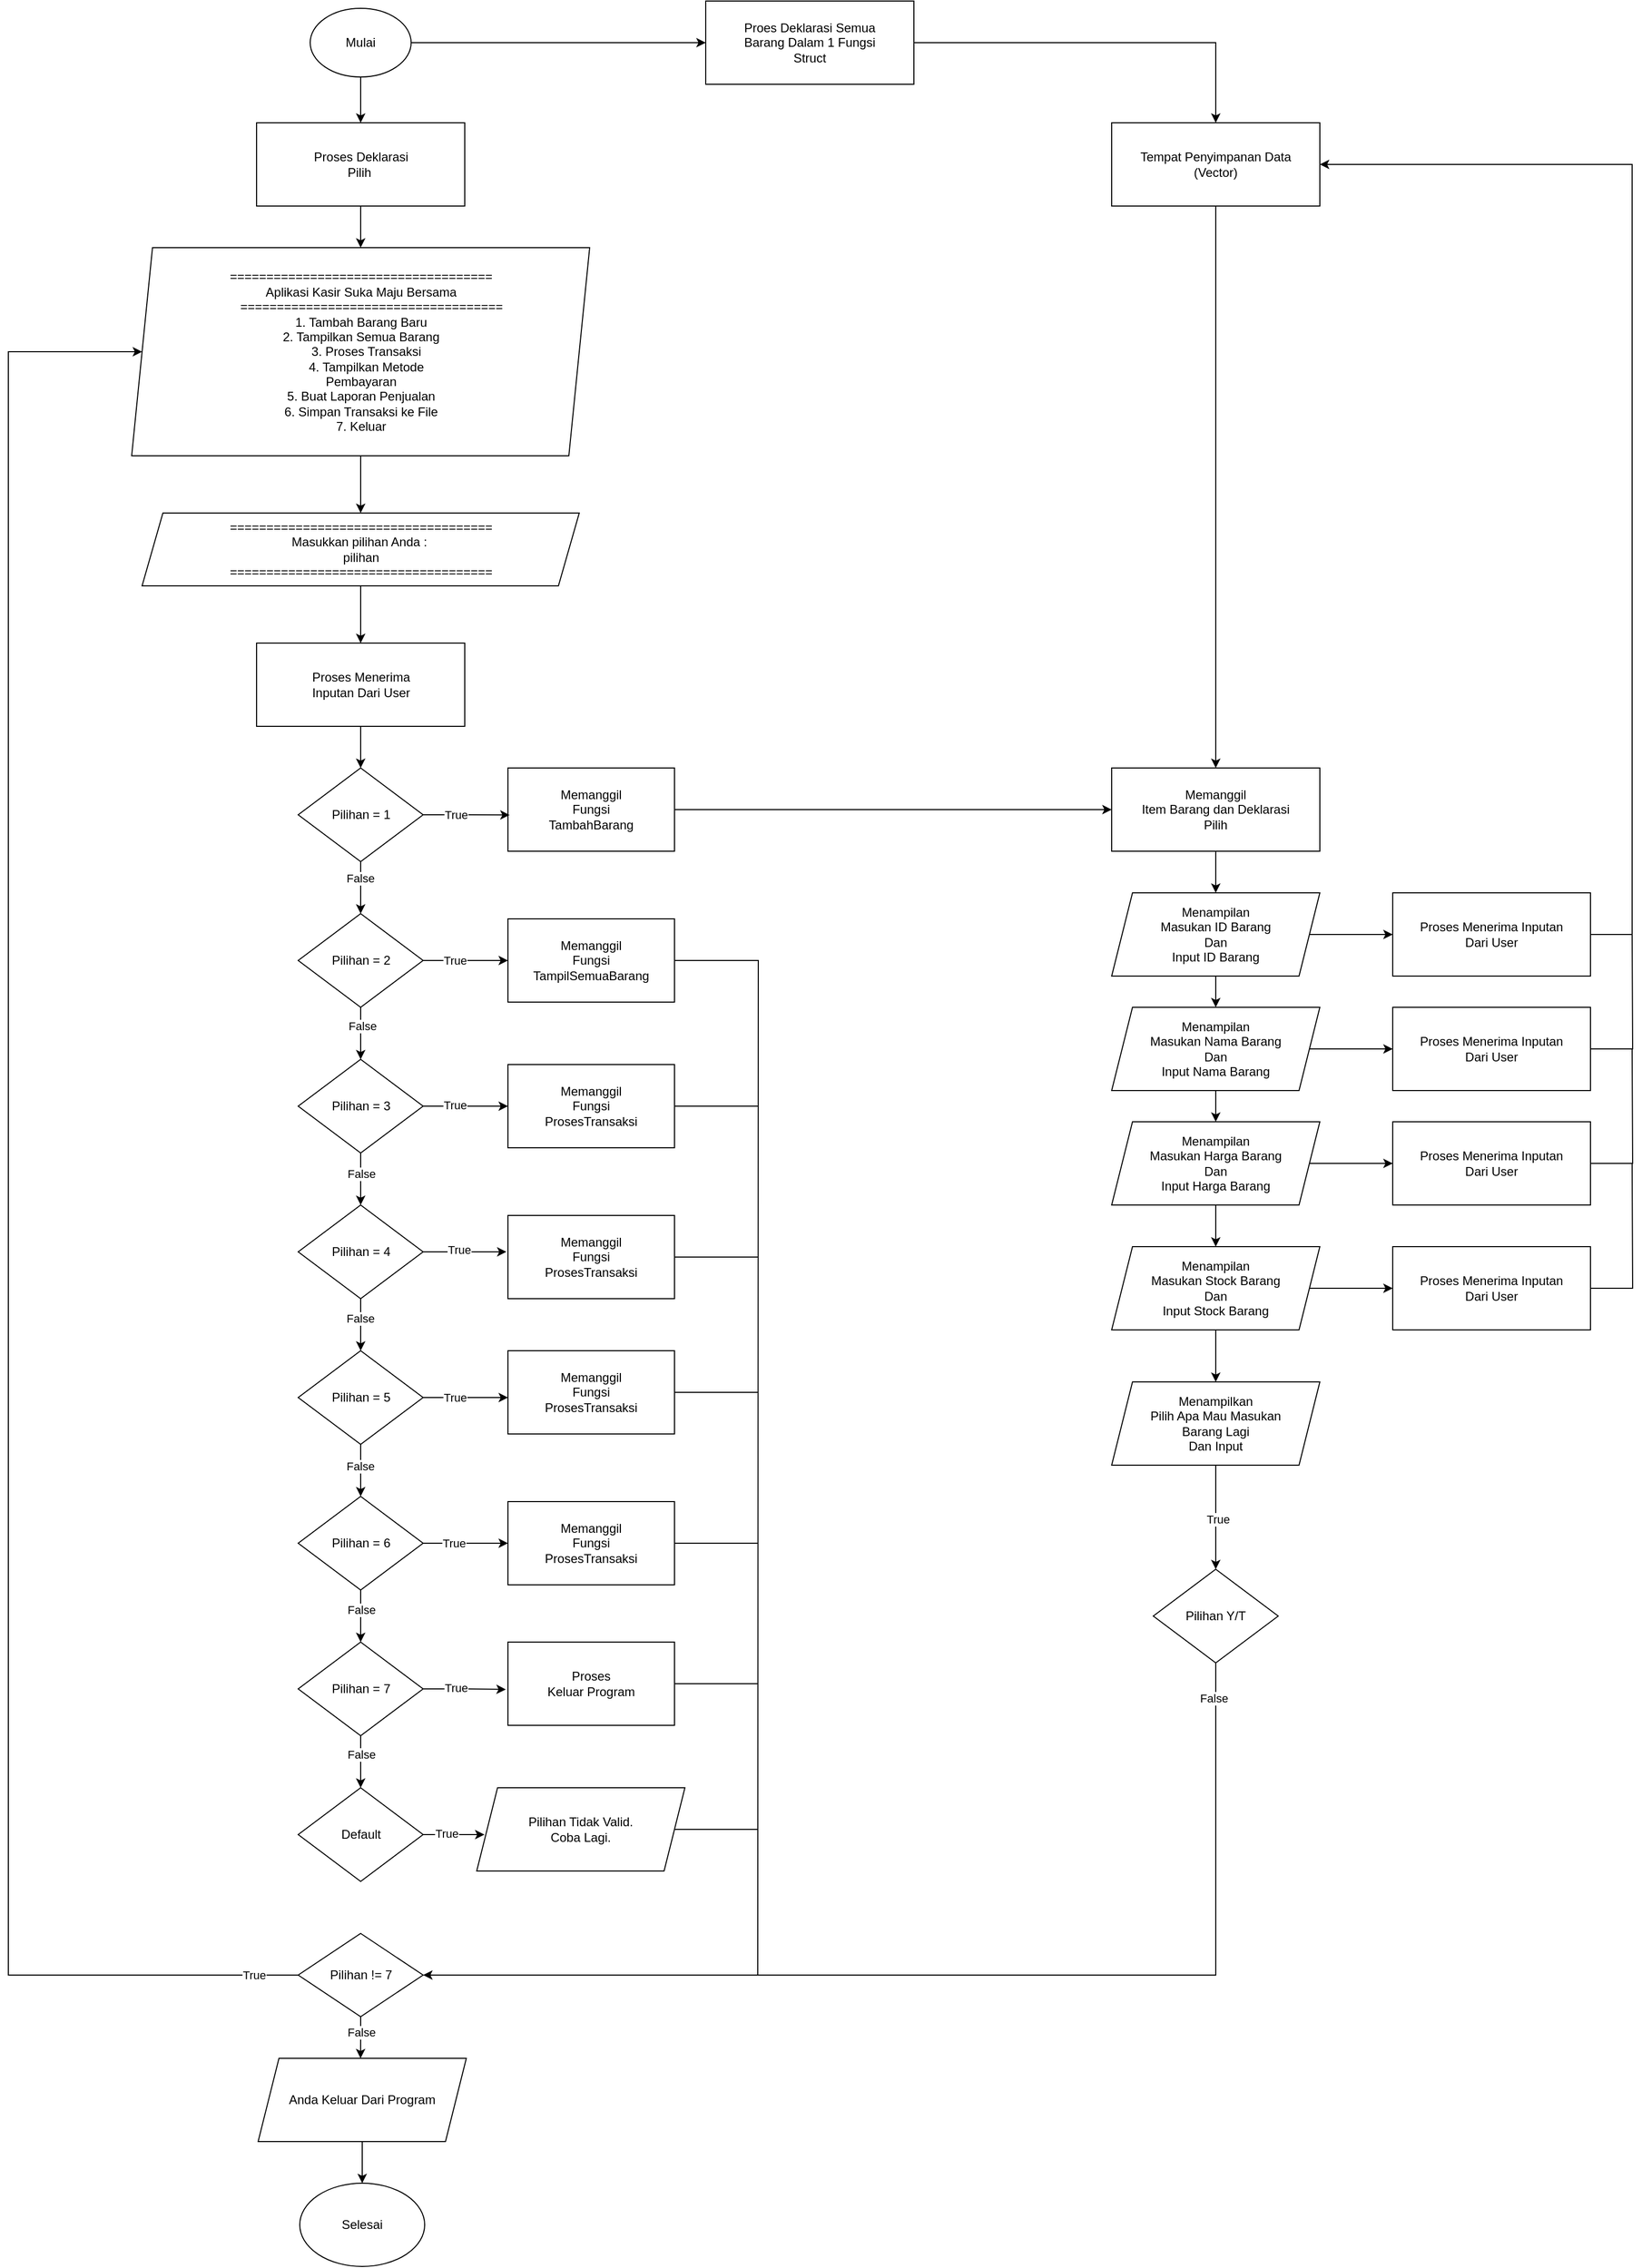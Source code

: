 <mxfile version="25.0.3">
  <diagram name="Page-1" id="OzREypW31nkbJfMZX4Dk">
    <mxGraphModel dx="5250" dy="2875" grid="1" gridSize="10" guides="1" tooltips="1" connect="1" arrows="1" fold="1" page="1" pageScale="1" pageWidth="850" pageHeight="1100" math="0" shadow="0">
      <root>
        <mxCell id="0" />
        <mxCell id="1" parent="0" />
        <mxCell id="PANoZbfwssjYJyxhEDXf-1" style="edgeStyle=orthogonalEdgeStyle;rounded=0;orthogonalLoop=1;jettySize=auto;html=1;entryX=0.5;entryY=0;entryDx=0;entryDy=0;" edge="1" parent="1" source="PANoZbfwssjYJyxhEDXf-2" target="PANoZbfwssjYJyxhEDXf-6">
          <mxGeometry relative="1" as="geometry" />
        </mxCell>
        <mxCell id="PANoZbfwssjYJyxhEDXf-2" value="Proses Deklarasi&lt;br&gt;Pilih&amp;nbsp;" style="rounded=0;whiteSpace=wrap;html=1;" vertex="1" parent="1">
          <mxGeometry x="318.5" y="140" width="200" height="80" as="geometry" />
        </mxCell>
        <mxCell id="PANoZbfwssjYJyxhEDXf-3" style="edgeStyle=orthogonalEdgeStyle;rounded=0;orthogonalLoop=1;jettySize=auto;html=1;entryX=0.5;entryY=0;entryDx=0;entryDy=0;" edge="1" parent="1" source="PANoZbfwssjYJyxhEDXf-4" target="PANoZbfwssjYJyxhEDXf-2">
          <mxGeometry relative="1" as="geometry" />
        </mxCell>
        <mxCell id="PANoZbfwssjYJyxhEDXf-140" style="edgeStyle=orthogonalEdgeStyle;rounded=0;orthogonalLoop=1;jettySize=auto;html=1;entryX=0;entryY=0.5;entryDx=0;entryDy=0;" edge="1" parent="1" source="PANoZbfwssjYJyxhEDXf-4" target="PANoZbfwssjYJyxhEDXf-139">
          <mxGeometry relative="1" as="geometry" />
        </mxCell>
        <mxCell id="PANoZbfwssjYJyxhEDXf-4" value="Mulai" style="ellipse;whiteSpace=wrap;html=1;" vertex="1" parent="1">
          <mxGeometry x="370" y="30" width="97" height="66" as="geometry" />
        </mxCell>
        <mxCell id="PANoZbfwssjYJyxhEDXf-5" style="edgeStyle=orthogonalEdgeStyle;rounded=0;orthogonalLoop=1;jettySize=auto;html=1;entryX=0.5;entryY=0;entryDx=0;entryDy=0;" edge="1" parent="1" source="PANoZbfwssjYJyxhEDXf-6" target="PANoZbfwssjYJyxhEDXf-8">
          <mxGeometry relative="1" as="geometry" />
        </mxCell>
        <mxCell id="PANoZbfwssjYJyxhEDXf-6" value="&lt;div&gt;====================================&lt;/div&gt;&lt;div&gt;Aplikasi Kasir Suka Maju Bersama&lt;/div&gt;&lt;div&gt;&amp;nbsp; &amp;nbsp; &amp;nbsp; ====================================&lt;/div&gt;&lt;div&gt;1. Tambah Barang Baru&lt;/div&gt;&lt;div&gt;2. Tampilkan Semua Barang&lt;/div&gt;&lt;div&gt;&amp;nbsp; &amp;nbsp;3. Proses Transaksi&lt;/div&gt;&lt;div&gt;&amp;nbsp; &amp;nbsp;4. Tampilkan Metode&lt;/div&gt;&lt;div&gt;Pembayaran&lt;/div&gt;&lt;div&gt;5. Buat Laporan Penjualan&lt;/div&gt;&lt;div&gt;6. Simpan Transaksi ke File&lt;/div&gt;&lt;div&gt;7. Keluar&lt;/div&gt;" style="shape=parallelogram;perimeter=parallelogramPerimeter;whiteSpace=wrap;html=1;fixedSize=1;" vertex="1" parent="1">
          <mxGeometry x="198.5" y="260" width="440" height="200" as="geometry" />
        </mxCell>
        <mxCell id="PANoZbfwssjYJyxhEDXf-7" style="edgeStyle=orthogonalEdgeStyle;rounded=0;orthogonalLoop=1;jettySize=auto;html=1;entryX=0.5;entryY=0;entryDx=0;entryDy=0;" edge="1" parent="1" source="PANoZbfwssjYJyxhEDXf-8" target="PANoZbfwssjYJyxhEDXf-11">
          <mxGeometry relative="1" as="geometry" />
        </mxCell>
        <mxCell id="PANoZbfwssjYJyxhEDXf-8" value="&lt;div&gt;====================================&lt;/div&gt;&lt;div&gt;Masukkan pilihan Anda :&amp;nbsp;&lt;/div&gt;&lt;div&gt;pilihan&lt;/div&gt;&lt;div&gt;====================================&lt;/div&gt;" style="shape=parallelogram;perimeter=parallelogramPerimeter;whiteSpace=wrap;html=1;fixedSize=1;" vertex="1" parent="1">
          <mxGeometry x="208.5" y="515" width="420" height="70" as="geometry" />
        </mxCell>
        <mxCell id="PANoZbfwssjYJyxhEDXf-9" value="Selesai" style="ellipse;whiteSpace=wrap;html=1;" vertex="1" parent="1">
          <mxGeometry x="360" y="2120" width="120" height="80" as="geometry" />
        </mxCell>
        <mxCell id="PANoZbfwssjYJyxhEDXf-10" style="edgeStyle=orthogonalEdgeStyle;rounded=0;orthogonalLoop=1;jettySize=auto;html=1;entryX=0.5;entryY=0;entryDx=0;entryDy=0;" edge="1" parent="1" source="PANoZbfwssjYJyxhEDXf-11" target="PANoZbfwssjYJyxhEDXf-14">
          <mxGeometry relative="1" as="geometry" />
        </mxCell>
        <mxCell id="PANoZbfwssjYJyxhEDXf-11" value="Proses Menerima&lt;br&gt;Inputan Dari User" style="rounded=0;whiteSpace=wrap;html=1;" vertex="1" parent="1">
          <mxGeometry x="318.5" y="640" width="200" height="80" as="geometry" />
        </mxCell>
        <mxCell id="PANoZbfwssjYJyxhEDXf-12" style="edgeStyle=orthogonalEdgeStyle;rounded=0;orthogonalLoop=1;jettySize=auto;html=1;entryX=0.5;entryY=0;entryDx=0;entryDy=0;" edge="1" parent="1" source="PANoZbfwssjYJyxhEDXf-14" target="PANoZbfwssjYJyxhEDXf-19">
          <mxGeometry relative="1" as="geometry" />
        </mxCell>
        <mxCell id="PANoZbfwssjYJyxhEDXf-13" value="False" style="edgeLabel;html=1;align=center;verticalAlign=middle;resizable=0;points=[];" vertex="1" connectable="0" parent="PANoZbfwssjYJyxhEDXf-12">
          <mxGeometry x="-0.383" y="-1" relative="1" as="geometry">
            <mxPoint as="offset" />
          </mxGeometry>
        </mxCell>
        <mxCell id="PANoZbfwssjYJyxhEDXf-14" value="Pilihan = 1" style="rhombus;whiteSpace=wrap;html=1;" vertex="1" parent="1">
          <mxGeometry x="358.5" y="760" width="120" height="90" as="geometry" />
        </mxCell>
        <mxCell id="PANoZbfwssjYJyxhEDXf-15" style="edgeStyle=orthogonalEdgeStyle;rounded=0;orthogonalLoop=1;jettySize=auto;html=1;entryX=0.5;entryY=0;entryDx=0;entryDy=0;" edge="1" parent="1" source="PANoZbfwssjYJyxhEDXf-19" target="PANoZbfwssjYJyxhEDXf-24">
          <mxGeometry relative="1" as="geometry" />
        </mxCell>
        <mxCell id="PANoZbfwssjYJyxhEDXf-16" value="False" style="edgeLabel;html=1;align=center;verticalAlign=middle;resizable=0;points=[];" vertex="1" connectable="0" parent="PANoZbfwssjYJyxhEDXf-15">
          <mxGeometry x="-0.307" y="1" relative="1" as="geometry">
            <mxPoint as="offset" />
          </mxGeometry>
        </mxCell>
        <mxCell id="PANoZbfwssjYJyxhEDXf-17" style="edgeStyle=orthogonalEdgeStyle;rounded=0;orthogonalLoop=1;jettySize=auto;html=1;entryX=0;entryY=0.5;entryDx=0;entryDy=0;" edge="1" parent="1" source="PANoZbfwssjYJyxhEDXf-19" target="PANoZbfwssjYJyxhEDXf-44">
          <mxGeometry relative="1" as="geometry" />
        </mxCell>
        <mxCell id="PANoZbfwssjYJyxhEDXf-18" value="True" style="edgeLabel;html=1;align=center;verticalAlign=middle;resizable=0;points=[];" vertex="1" connectable="0" parent="PANoZbfwssjYJyxhEDXf-17">
          <mxGeometry x="-0.248" relative="1" as="geometry">
            <mxPoint as="offset" />
          </mxGeometry>
        </mxCell>
        <mxCell id="PANoZbfwssjYJyxhEDXf-19" value="Pilihan = 2" style="rhombus;whiteSpace=wrap;html=1;" vertex="1" parent="1">
          <mxGeometry x="358.5" y="900" width="120" height="90" as="geometry" />
        </mxCell>
        <mxCell id="PANoZbfwssjYJyxhEDXf-20" style="edgeStyle=orthogonalEdgeStyle;rounded=0;orthogonalLoop=1;jettySize=auto;html=1;entryX=0.5;entryY=0;entryDx=0;entryDy=0;" edge="1" parent="1" source="PANoZbfwssjYJyxhEDXf-24" target="PANoZbfwssjYJyxhEDXf-27">
          <mxGeometry relative="1" as="geometry" />
        </mxCell>
        <mxCell id="PANoZbfwssjYJyxhEDXf-21" value="False" style="edgeLabel;html=1;align=center;verticalAlign=middle;resizable=0;points=[];" vertex="1" connectable="0" parent="PANoZbfwssjYJyxhEDXf-20">
          <mxGeometry x="-0.192" relative="1" as="geometry">
            <mxPoint as="offset" />
          </mxGeometry>
        </mxCell>
        <mxCell id="PANoZbfwssjYJyxhEDXf-22" style="edgeStyle=orthogonalEdgeStyle;rounded=0;orthogonalLoop=1;jettySize=auto;html=1;entryX=0;entryY=0.5;entryDx=0;entryDy=0;" edge="1" parent="1" source="PANoZbfwssjYJyxhEDXf-24" target="PANoZbfwssjYJyxhEDXf-46">
          <mxGeometry relative="1" as="geometry" />
        </mxCell>
        <mxCell id="PANoZbfwssjYJyxhEDXf-23" value="True" style="edgeLabel;html=1;align=center;verticalAlign=middle;resizable=0;points=[];" vertex="1" connectable="0" parent="PANoZbfwssjYJyxhEDXf-22">
          <mxGeometry x="-0.248" y="1" relative="1" as="geometry">
            <mxPoint as="offset" />
          </mxGeometry>
        </mxCell>
        <mxCell id="PANoZbfwssjYJyxhEDXf-24" value="Pilihan = 3" style="rhombus;whiteSpace=wrap;html=1;" vertex="1" parent="1">
          <mxGeometry x="358.5" y="1040" width="120" height="90" as="geometry" />
        </mxCell>
        <mxCell id="PANoZbfwssjYJyxhEDXf-25" style="edgeStyle=orthogonalEdgeStyle;rounded=0;orthogonalLoop=1;jettySize=auto;html=1;entryX=0.5;entryY=0;entryDx=0;entryDy=0;" edge="1" parent="1" source="PANoZbfwssjYJyxhEDXf-27" target="PANoZbfwssjYJyxhEDXf-30">
          <mxGeometry relative="1" as="geometry" />
        </mxCell>
        <mxCell id="PANoZbfwssjYJyxhEDXf-26" value="False" style="edgeLabel;html=1;align=center;verticalAlign=middle;resizable=0;points=[];" vertex="1" connectable="0" parent="PANoZbfwssjYJyxhEDXf-25">
          <mxGeometry x="-0.249" y="-1" relative="1" as="geometry">
            <mxPoint as="offset" />
          </mxGeometry>
        </mxCell>
        <mxCell id="PANoZbfwssjYJyxhEDXf-27" value="Pilihan = 4" style="rhombus;whiteSpace=wrap;html=1;" vertex="1" parent="1">
          <mxGeometry x="358.5" y="1180" width="120" height="90" as="geometry" />
        </mxCell>
        <mxCell id="PANoZbfwssjYJyxhEDXf-28" style="edgeStyle=orthogonalEdgeStyle;rounded=0;orthogonalLoop=1;jettySize=auto;html=1;entryX=0.5;entryY=0;entryDx=0;entryDy=0;" edge="1" parent="1" source="PANoZbfwssjYJyxhEDXf-30" target="PANoZbfwssjYJyxhEDXf-35">
          <mxGeometry relative="1" as="geometry" />
        </mxCell>
        <mxCell id="PANoZbfwssjYJyxhEDXf-29" value="False" style="edgeLabel;html=1;align=center;verticalAlign=middle;resizable=0;points=[];" vertex="1" connectable="0" parent="PANoZbfwssjYJyxhEDXf-28">
          <mxGeometry x="-0.154" y="-1" relative="1" as="geometry">
            <mxPoint as="offset" />
          </mxGeometry>
        </mxCell>
        <mxCell id="PANoZbfwssjYJyxhEDXf-30" value="Pilihan = 5" style="rhombus;whiteSpace=wrap;html=1;" vertex="1" parent="1">
          <mxGeometry x="358.5" y="1320" width="120" height="90" as="geometry" />
        </mxCell>
        <mxCell id="PANoZbfwssjYJyxhEDXf-31" style="edgeStyle=orthogonalEdgeStyle;rounded=0;orthogonalLoop=1;jettySize=auto;html=1;entryX=0.5;entryY=0;entryDx=0;entryDy=0;" edge="1" parent="1" source="PANoZbfwssjYJyxhEDXf-35" target="PANoZbfwssjYJyxhEDXf-38">
          <mxGeometry relative="1" as="geometry" />
        </mxCell>
        <mxCell id="PANoZbfwssjYJyxhEDXf-32" value="False" style="edgeLabel;html=1;align=center;verticalAlign=middle;resizable=0;points=[];" vertex="1" connectable="0" parent="PANoZbfwssjYJyxhEDXf-31">
          <mxGeometry x="-0.269" relative="1" as="geometry">
            <mxPoint as="offset" />
          </mxGeometry>
        </mxCell>
        <mxCell id="PANoZbfwssjYJyxhEDXf-33" style="edgeStyle=orthogonalEdgeStyle;rounded=0;orthogonalLoop=1;jettySize=auto;html=1;entryX=0;entryY=0.5;entryDx=0;entryDy=0;" edge="1" parent="1" source="PANoZbfwssjYJyxhEDXf-35" target="PANoZbfwssjYJyxhEDXf-56">
          <mxGeometry relative="1" as="geometry" />
        </mxCell>
        <mxCell id="PANoZbfwssjYJyxhEDXf-34" value="True" style="edgeLabel;html=1;align=center;verticalAlign=middle;resizable=0;points=[];" vertex="1" connectable="0" parent="PANoZbfwssjYJyxhEDXf-33">
          <mxGeometry x="-0.271" relative="1" as="geometry">
            <mxPoint as="offset" />
          </mxGeometry>
        </mxCell>
        <mxCell id="PANoZbfwssjYJyxhEDXf-35" value="Pilihan = 6" style="rhombus;whiteSpace=wrap;html=1;" vertex="1" parent="1">
          <mxGeometry x="358.5" y="1460" width="120" height="90" as="geometry" />
        </mxCell>
        <mxCell id="PANoZbfwssjYJyxhEDXf-36" style="edgeStyle=orthogonalEdgeStyle;rounded=0;orthogonalLoop=1;jettySize=auto;html=1;entryX=0.5;entryY=0;entryDx=0;entryDy=0;" edge="1" parent="1" source="PANoZbfwssjYJyxhEDXf-38" target="PANoZbfwssjYJyxhEDXf-39">
          <mxGeometry relative="1" as="geometry" />
        </mxCell>
        <mxCell id="PANoZbfwssjYJyxhEDXf-37" value="False" style="edgeLabel;html=1;align=center;verticalAlign=middle;resizable=0;points=[];" vertex="1" connectable="0" parent="PANoZbfwssjYJyxhEDXf-36">
          <mxGeometry x="-0.288" relative="1" as="geometry">
            <mxPoint as="offset" />
          </mxGeometry>
        </mxCell>
        <mxCell id="PANoZbfwssjYJyxhEDXf-38" value="Pilihan = 7" style="rhombus;whiteSpace=wrap;html=1;" vertex="1" parent="1">
          <mxGeometry x="358.5" y="1600" width="120" height="90" as="geometry" />
        </mxCell>
        <mxCell id="PANoZbfwssjYJyxhEDXf-39" value="Default" style="rhombus;whiteSpace=wrap;html=1;" vertex="1" parent="1">
          <mxGeometry x="358.5" y="1740" width="120" height="90" as="geometry" />
        </mxCell>
        <mxCell id="PANoZbfwssjYJyxhEDXf-74" style="edgeStyle=orthogonalEdgeStyle;rounded=0;orthogonalLoop=1;jettySize=auto;html=1;entryX=0;entryY=0.5;entryDx=0;entryDy=0;" edge="1" parent="1" source="PANoZbfwssjYJyxhEDXf-40" target="PANoZbfwssjYJyxhEDXf-73">
          <mxGeometry relative="1" as="geometry" />
        </mxCell>
        <mxCell id="PANoZbfwssjYJyxhEDXf-40" value="Memanggil&lt;br&gt;Fungsi&lt;br&gt;TambahBarang" style="rounded=0;whiteSpace=wrap;html=1;" vertex="1" parent="1">
          <mxGeometry x="560" y="760" width="160" height="80" as="geometry" />
        </mxCell>
        <mxCell id="PANoZbfwssjYJyxhEDXf-41" style="edgeStyle=orthogonalEdgeStyle;rounded=0;orthogonalLoop=1;jettySize=auto;html=1;entryX=0.01;entryY=0.565;entryDx=0;entryDy=0;entryPerimeter=0;" edge="1" parent="1" source="PANoZbfwssjYJyxhEDXf-14" target="PANoZbfwssjYJyxhEDXf-40">
          <mxGeometry relative="1" as="geometry" />
        </mxCell>
        <mxCell id="PANoZbfwssjYJyxhEDXf-42" value="True" style="edgeLabel;html=1;align=center;verticalAlign=middle;resizable=0;points=[];" vertex="1" connectable="0" parent="PANoZbfwssjYJyxhEDXf-41">
          <mxGeometry x="-0.253" relative="1" as="geometry">
            <mxPoint as="offset" />
          </mxGeometry>
        </mxCell>
        <mxCell id="PANoZbfwssjYJyxhEDXf-103" style="edgeStyle=orthogonalEdgeStyle;rounded=0;orthogonalLoop=1;jettySize=auto;html=1;endArrow=none;endFill=0;" edge="1" parent="1" source="PANoZbfwssjYJyxhEDXf-44">
          <mxGeometry relative="1" as="geometry">
            <mxPoint x="800" y="1920" as="targetPoint" />
          </mxGeometry>
        </mxCell>
        <mxCell id="PANoZbfwssjYJyxhEDXf-44" value="Memanggil&lt;br&gt;Fungsi&lt;br&gt;TampilSemuaBarang" style="rounded=0;whiteSpace=wrap;html=1;" vertex="1" parent="1">
          <mxGeometry x="560" y="905" width="160" height="80" as="geometry" />
        </mxCell>
        <mxCell id="PANoZbfwssjYJyxhEDXf-45" style="edgeStyle=orthogonalEdgeStyle;rounded=0;orthogonalLoop=1;jettySize=auto;html=1;endArrow=none;endFill=0;" edge="1" parent="1" source="PANoZbfwssjYJyxhEDXf-46">
          <mxGeometry relative="1" as="geometry">
            <mxPoint x="800" y="1085" as="targetPoint" />
          </mxGeometry>
        </mxCell>
        <mxCell id="PANoZbfwssjYJyxhEDXf-46" value="Memanggil&lt;br&gt;Fungsi&lt;br&gt;ProsesTransaksi" style="rounded=0;whiteSpace=wrap;html=1;" vertex="1" parent="1">
          <mxGeometry x="560" y="1045" width="160" height="80" as="geometry" />
        </mxCell>
        <mxCell id="PANoZbfwssjYJyxhEDXf-47" style="edgeStyle=orthogonalEdgeStyle;rounded=0;orthogonalLoop=1;jettySize=auto;html=1;endArrow=none;endFill=0;" edge="1" parent="1" source="PANoZbfwssjYJyxhEDXf-48">
          <mxGeometry relative="1" as="geometry">
            <mxPoint x="800" y="1230" as="targetPoint" />
          </mxGeometry>
        </mxCell>
        <mxCell id="PANoZbfwssjYJyxhEDXf-48" value="Memanggil&lt;br&gt;Fungsi&lt;br&gt;ProsesTransaksi" style="rounded=0;whiteSpace=wrap;html=1;" vertex="1" parent="1">
          <mxGeometry x="560" y="1190" width="160" height="80" as="geometry" />
        </mxCell>
        <mxCell id="PANoZbfwssjYJyxhEDXf-49" style="edgeStyle=orthogonalEdgeStyle;rounded=0;orthogonalLoop=1;jettySize=auto;html=1;entryX=-0.009;entryY=0.437;entryDx=0;entryDy=0;entryPerimeter=0;" edge="1" parent="1" source="PANoZbfwssjYJyxhEDXf-27" target="PANoZbfwssjYJyxhEDXf-48">
          <mxGeometry relative="1" as="geometry" />
        </mxCell>
        <mxCell id="PANoZbfwssjYJyxhEDXf-50" value="True" style="edgeLabel;html=1;align=center;verticalAlign=middle;resizable=0;points=[];" vertex="1" connectable="0" parent="PANoZbfwssjYJyxhEDXf-49">
          <mxGeometry x="-0.139" y="2" relative="1" as="geometry">
            <mxPoint as="offset" />
          </mxGeometry>
        </mxCell>
        <mxCell id="PANoZbfwssjYJyxhEDXf-51" style="edgeStyle=orthogonalEdgeStyle;rounded=0;orthogonalLoop=1;jettySize=auto;html=1;endArrow=none;endFill=0;" edge="1" parent="1" source="PANoZbfwssjYJyxhEDXf-52">
          <mxGeometry relative="1" as="geometry">
            <mxPoint x="800.0" y="1360.0" as="targetPoint" />
          </mxGeometry>
        </mxCell>
        <mxCell id="PANoZbfwssjYJyxhEDXf-52" value="Memanggil&lt;br&gt;Fungsi&lt;br&gt;ProsesTransaksi" style="rounded=0;whiteSpace=wrap;html=1;" vertex="1" parent="1">
          <mxGeometry x="560" y="1320" width="160" height="80" as="geometry" />
        </mxCell>
        <mxCell id="PANoZbfwssjYJyxhEDXf-53" style="edgeStyle=orthogonalEdgeStyle;rounded=0;orthogonalLoop=1;jettySize=auto;html=1;entryX=0;entryY=0.563;entryDx=0;entryDy=0;entryPerimeter=0;" edge="1" parent="1" source="PANoZbfwssjYJyxhEDXf-30" target="PANoZbfwssjYJyxhEDXf-52">
          <mxGeometry relative="1" as="geometry" />
        </mxCell>
        <mxCell id="PANoZbfwssjYJyxhEDXf-54" value="True" style="edgeLabel;html=1;align=center;verticalAlign=middle;resizable=0;points=[];" vertex="1" connectable="0" parent="PANoZbfwssjYJyxhEDXf-53">
          <mxGeometry x="-0.247" relative="1" as="geometry">
            <mxPoint as="offset" />
          </mxGeometry>
        </mxCell>
        <mxCell id="PANoZbfwssjYJyxhEDXf-55" style="edgeStyle=orthogonalEdgeStyle;rounded=0;orthogonalLoop=1;jettySize=auto;html=1;endArrow=none;endFill=0;" edge="1" parent="1" source="PANoZbfwssjYJyxhEDXf-56">
          <mxGeometry relative="1" as="geometry">
            <mxPoint x="800.0" y="1505.0" as="targetPoint" />
          </mxGeometry>
        </mxCell>
        <mxCell id="PANoZbfwssjYJyxhEDXf-56" value="Memanggil&lt;br&gt;Fungsi&lt;br&gt;ProsesTransaksi" style="rounded=0;whiteSpace=wrap;html=1;" vertex="1" parent="1">
          <mxGeometry x="560" y="1465" width="160" height="80" as="geometry" />
        </mxCell>
        <mxCell id="PANoZbfwssjYJyxhEDXf-57" style="edgeStyle=orthogonalEdgeStyle;rounded=0;orthogonalLoop=1;jettySize=auto;html=1;endArrow=none;endFill=0;" edge="1" parent="1" source="PANoZbfwssjYJyxhEDXf-58">
          <mxGeometry relative="1" as="geometry">
            <mxPoint x="800.0" y="1640.0" as="targetPoint" />
          </mxGeometry>
        </mxCell>
        <mxCell id="PANoZbfwssjYJyxhEDXf-58" value="Proses&lt;br&gt;Keluar Program" style="rounded=0;whiteSpace=wrap;html=1;" vertex="1" parent="1">
          <mxGeometry x="560" y="1600" width="160" height="80" as="geometry" />
        </mxCell>
        <mxCell id="PANoZbfwssjYJyxhEDXf-59" style="edgeStyle=orthogonalEdgeStyle;rounded=0;orthogonalLoop=1;jettySize=auto;html=1;entryX=-0.013;entryY=0.569;entryDx=0;entryDy=0;entryPerimeter=0;" edge="1" parent="1" source="PANoZbfwssjYJyxhEDXf-38" target="PANoZbfwssjYJyxhEDXf-58">
          <mxGeometry relative="1" as="geometry" />
        </mxCell>
        <mxCell id="PANoZbfwssjYJyxhEDXf-60" value="True" style="edgeLabel;html=1;align=center;verticalAlign=middle;resizable=0;points=[];" vertex="1" connectable="0" parent="PANoZbfwssjYJyxhEDXf-59">
          <mxGeometry x="-0.21" y="1" relative="1" as="geometry">
            <mxPoint as="offset" />
          </mxGeometry>
        </mxCell>
        <mxCell id="PANoZbfwssjYJyxhEDXf-61" style="edgeStyle=orthogonalEdgeStyle;rounded=0;orthogonalLoop=1;jettySize=auto;html=1;endArrow=none;endFill=0;" edge="1" parent="1">
          <mxGeometry relative="1" as="geometry">
            <mxPoint x="800.0" y="1780" as="targetPoint" />
            <mxPoint x="720" y="1780.029" as="sourcePoint" />
          </mxGeometry>
        </mxCell>
        <mxCell id="PANoZbfwssjYJyxhEDXf-62" style="edgeStyle=orthogonalEdgeStyle;rounded=0;orthogonalLoop=1;jettySize=auto;html=1;entryX=0;entryY=0.5;entryDx=0;entryDy=0;" edge="1" parent="1" source="PANoZbfwssjYJyxhEDXf-64" target="PANoZbfwssjYJyxhEDXf-6">
          <mxGeometry relative="1" as="geometry">
            <Array as="points">
              <mxPoint x="80" y="1920" />
              <mxPoint x="80" y="360" />
            </Array>
          </mxGeometry>
        </mxCell>
        <mxCell id="PANoZbfwssjYJyxhEDXf-63" value="True" style="edgeLabel;html=1;align=center;verticalAlign=middle;resizable=0;points=[];" vertex="1" connectable="0" parent="PANoZbfwssjYJyxhEDXf-62">
          <mxGeometry x="-0.957" relative="1" as="geometry">
            <mxPoint as="offset" />
          </mxGeometry>
        </mxCell>
        <mxCell id="PANoZbfwssjYJyxhEDXf-64" value="Pilihan != 7" style="rhombus;whiteSpace=wrap;html=1;" vertex="1" parent="1">
          <mxGeometry x="358.5" y="1880" width="120" height="80" as="geometry" />
        </mxCell>
        <mxCell id="PANoZbfwssjYJyxhEDXf-65" style="edgeStyle=orthogonalEdgeStyle;rounded=0;orthogonalLoop=1;jettySize=auto;html=1;entryX=0.5;entryY=0;entryDx=0;entryDy=0;" edge="1" parent="1" source="PANoZbfwssjYJyxhEDXf-66" target="PANoZbfwssjYJyxhEDXf-9">
          <mxGeometry relative="1" as="geometry" />
        </mxCell>
        <mxCell id="PANoZbfwssjYJyxhEDXf-66" value="Anda Keluar Dari Program" style="shape=parallelogram;perimeter=parallelogramPerimeter;whiteSpace=wrap;html=1;fixedSize=1;" vertex="1" parent="1">
          <mxGeometry x="320" y="2000" width="200" height="80" as="geometry" />
        </mxCell>
        <mxCell id="PANoZbfwssjYJyxhEDXf-67" style="edgeStyle=orthogonalEdgeStyle;rounded=0;orthogonalLoop=1;jettySize=auto;html=1;entryX=0.492;entryY=0;entryDx=0;entryDy=0;entryPerimeter=0;" edge="1" parent="1" source="PANoZbfwssjYJyxhEDXf-64" target="PANoZbfwssjYJyxhEDXf-66">
          <mxGeometry relative="1" as="geometry" />
        </mxCell>
        <mxCell id="PANoZbfwssjYJyxhEDXf-68" value="False" style="edgeLabel;html=1;align=center;verticalAlign=middle;resizable=0;points=[];" vertex="1" connectable="0" parent="PANoZbfwssjYJyxhEDXf-67">
          <mxGeometry x="-0.251" relative="1" as="geometry">
            <mxPoint as="offset" />
          </mxGeometry>
        </mxCell>
        <mxCell id="PANoZbfwssjYJyxhEDXf-69" value="Pilihan Tidak Valid.&lt;br&gt;Coba Lagi." style="shape=parallelogram;perimeter=parallelogramPerimeter;whiteSpace=wrap;html=1;fixedSize=1;" vertex="1" parent="1">
          <mxGeometry x="530" y="1740" width="200" height="80" as="geometry" />
        </mxCell>
        <mxCell id="PANoZbfwssjYJyxhEDXf-70" style="edgeStyle=orthogonalEdgeStyle;rounded=0;orthogonalLoop=1;jettySize=auto;html=1;entryX=0.037;entryY=0.563;entryDx=0;entryDy=0;entryPerimeter=0;" edge="1" parent="1" source="PANoZbfwssjYJyxhEDXf-39" target="PANoZbfwssjYJyxhEDXf-69">
          <mxGeometry relative="1" as="geometry" />
        </mxCell>
        <mxCell id="PANoZbfwssjYJyxhEDXf-71" value="True" style="edgeLabel;html=1;align=center;verticalAlign=middle;resizable=0;points=[];" vertex="1" connectable="0" parent="PANoZbfwssjYJyxhEDXf-70">
          <mxGeometry x="-0.249" y="1" relative="1" as="geometry">
            <mxPoint as="offset" />
          </mxGeometry>
        </mxCell>
        <mxCell id="PANoZbfwssjYJyxhEDXf-113" style="edgeStyle=orthogonalEdgeStyle;rounded=0;orthogonalLoop=1;jettySize=auto;html=1;entryX=0.5;entryY=0;entryDx=0;entryDy=0;" edge="1" parent="1" source="PANoZbfwssjYJyxhEDXf-73" target="PANoZbfwssjYJyxhEDXf-77">
          <mxGeometry relative="1" as="geometry" />
        </mxCell>
        <mxCell id="PANoZbfwssjYJyxhEDXf-73" value="Memanggil&lt;br&gt;Item Barang dan Deklarasi&lt;br&gt;Pilih" style="rounded=0;whiteSpace=wrap;html=1;" vertex="1" parent="1">
          <mxGeometry x="1140" y="760" width="200" height="80" as="geometry" />
        </mxCell>
        <mxCell id="PANoZbfwssjYJyxhEDXf-112" style="edgeStyle=orthogonalEdgeStyle;rounded=0;orthogonalLoop=1;jettySize=auto;html=1;entryX=0.5;entryY=0;entryDx=0;entryDy=0;" edge="1" parent="1" source="PANoZbfwssjYJyxhEDXf-77" target="PANoZbfwssjYJyxhEDXf-80">
          <mxGeometry relative="1" as="geometry" />
        </mxCell>
        <mxCell id="PANoZbfwssjYJyxhEDXf-119" style="edgeStyle=orthogonalEdgeStyle;rounded=0;orthogonalLoop=1;jettySize=auto;html=1;entryX=0;entryY=0.5;entryDx=0;entryDy=0;" edge="1" parent="1" source="PANoZbfwssjYJyxhEDXf-77" target="PANoZbfwssjYJyxhEDXf-114">
          <mxGeometry relative="1" as="geometry" />
        </mxCell>
        <mxCell id="PANoZbfwssjYJyxhEDXf-77" value="Menampilan&lt;br&gt;Masukan ID Barang&lt;br&gt;Dan&lt;br&gt;Input ID Barang" style="shape=parallelogram;perimeter=parallelogramPerimeter;whiteSpace=wrap;html=1;fixedSize=1;" vertex="1" parent="1">
          <mxGeometry x="1140" y="880" width="200" height="80" as="geometry" />
        </mxCell>
        <mxCell id="PANoZbfwssjYJyxhEDXf-110" style="edgeStyle=orthogonalEdgeStyle;rounded=0;orthogonalLoop=1;jettySize=auto;html=1;entryX=0.5;entryY=0;entryDx=0;entryDy=0;" edge="1" parent="1" source="PANoZbfwssjYJyxhEDXf-80" target="PANoZbfwssjYJyxhEDXf-81">
          <mxGeometry relative="1" as="geometry" />
        </mxCell>
        <mxCell id="PANoZbfwssjYJyxhEDXf-120" style="edgeStyle=orthogonalEdgeStyle;rounded=0;orthogonalLoop=1;jettySize=auto;html=1;entryX=0;entryY=0.5;entryDx=0;entryDy=0;" edge="1" parent="1" source="PANoZbfwssjYJyxhEDXf-80">
          <mxGeometry relative="1" as="geometry">
            <mxPoint x="1410" y="1030.0" as="targetPoint" />
          </mxGeometry>
        </mxCell>
        <mxCell id="PANoZbfwssjYJyxhEDXf-80" value="Menampilan&lt;br&gt;Masukan Nama Barang&lt;br&gt;Dan&lt;br&gt;Input Nama Barang" style="shape=parallelogram;perimeter=parallelogramPerimeter;whiteSpace=wrap;html=1;fixedSize=1;" vertex="1" parent="1">
          <mxGeometry x="1140" y="990" width="200" height="80" as="geometry" />
        </mxCell>
        <mxCell id="PANoZbfwssjYJyxhEDXf-108" style="edgeStyle=orthogonalEdgeStyle;rounded=0;orthogonalLoop=1;jettySize=auto;html=1;entryX=0.5;entryY=0;entryDx=0;entryDy=0;" edge="1" parent="1" source="PANoZbfwssjYJyxhEDXf-81" target="PANoZbfwssjYJyxhEDXf-82">
          <mxGeometry relative="1" as="geometry" />
        </mxCell>
        <mxCell id="PANoZbfwssjYJyxhEDXf-121" style="edgeStyle=orthogonalEdgeStyle;rounded=0;orthogonalLoop=1;jettySize=auto;html=1;entryX=0;entryY=0.5;entryDx=0;entryDy=0;" edge="1" parent="1" source="PANoZbfwssjYJyxhEDXf-81">
          <mxGeometry relative="1" as="geometry">
            <mxPoint x="1410" y="1140.0" as="targetPoint" />
          </mxGeometry>
        </mxCell>
        <mxCell id="PANoZbfwssjYJyxhEDXf-81" value="Menampilan&lt;br&gt;Masukan Harga Barang&lt;br&gt;Dan&lt;br&gt;Input Harga Barang" style="shape=parallelogram;perimeter=parallelogramPerimeter;whiteSpace=wrap;html=1;fixedSize=1;" vertex="1" parent="1">
          <mxGeometry x="1140" y="1100" width="200" height="80" as="geometry" />
        </mxCell>
        <mxCell id="PANoZbfwssjYJyxhEDXf-107" style="edgeStyle=orthogonalEdgeStyle;rounded=0;orthogonalLoop=1;jettySize=auto;html=1;entryX=0.5;entryY=0;entryDx=0;entryDy=0;" edge="1" parent="1" source="PANoZbfwssjYJyxhEDXf-82" target="PANoZbfwssjYJyxhEDXf-104">
          <mxGeometry relative="1" as="geometry" />
        </mxCell>
        <mxCell id="PANoZbfwssjYJyxhEDXf-122" style="edgeStyle=orthogonalEdgeStyle;rounded=0;orthogonalLoop=1;jettySize=auto;html=1;entryX=0;entryY=0.5;entryDx=0;entryDy=0;" edge="1" parent="1" source="PANoZbfwssjYJyxhEDXf-82">
          <mxGeometry relative="1" as="geometry">
            <mxPoint x="1410" y="1260" as="targetPoint" />
          </mxGeometry>
        </mxCell>
        <mxCell id="PANoZbfwssjYJyxhEDXf-82" value="Menampilan&lt;br&gt;Masukan Stock Barang&lt;br&gt;Dan&lt;br&gt;Input Stock Barang" style="shape=parallelogram;perimeter=parallelogramPerimeter;whiteSpace=wrap;html=1;fixedSize=1;" vertex="1" parent="1">
          <mxGeometry x="1140" y="1220" width="200" height="80" as="geometry" />
        </mxCell>
        <mxCell id="PANoZbfwssjYJyxhEDXf-96" style="edgeStyle=orthogonalEdgeStyle;rounded=0;orthogonalLoop=1;jettySize=auto;html=1;entryX=1;entryY=0.5;entryDx=0;entryDy=0;" edge="1" parent="1" source="PANoZbfwssjYJyxhEDXf-90" target="PANoZbfwssjYJyxhEDXf-64">
          <mxGeometry relative="1" as="geometry">
            <Array as="points">
              <mxPoint x="1240" y="1920" />
            </Array>
          </mxGeometry>
        </mxCell>
        <mxCell id="PANoZbfwssjYJyxhEDXf-100" value="False" style="edgeLabel;html=1;align=center;verticalAlign=middle;resizable=0;points=[];" vertex="1" connectable="0" parent="PANoZbfwssjYJyxhEDXf-96">
          <mxGeometry x="-0.937" y="-2" relative="1" as="geometry">
            <mxPoint as="offset" />
          </mxGeometry>
        </mxCell>
        <mxCell id="PANoZbfwssjYJyxhEDXf-90" value="Pilihan Y/T" style="rhombus;whiteSpace=wrap;html=1;" vertex="1" parent="1">
          <mxGeometry x="1180" y="1530" width="120" height="90" as="geometry" />
        </mxCell>
        <mxCell id="PANoZbfwssjYJyxhEDXf-123" style="edgeStyle=orthogonalEdgeStyle;rounded=0;orthogonalLoop=1;jettySize=auto;html=1;entryX=0.5;entryY=0;entryDx=0;entryDy=0;" edge="1" parent="1" source="PANoZbfwssjYJyxhEDXf-104" target="PANoZbfwssjYJyxhEDXf-90">
          <mxGeometry relative="1" as="geometry" />
        </mxCell>
        <mxCell id="PANoZbfwssjYJyxhEDXf-124" value="True" style="edgeLabel;html=1;align=center;verticalAlign=middle;resizable=0;points=[];" vertex="1" connectable="0" parent="PANoZbfwssjYJyxhEDXf-123">
          <mxGeometry x="0.027" y="2" relative="1" as="geometry">
            <mxPoint as="offset" />
          </mxGeometry>
        </mxCell>
        <mxCell id="PANoZbfwssjYJyxhEDXf-104" value="Menampilkan&lt;br&gt;Pilih Apa Mau Masukan&lt;br&gt;Barang Lagi&lt;br&gt;Dan Input" style="shape=parallelogram;perimeter=parallelogramPerimeter;whiteSpace=wrap;html=1;fixedSize=1;" vertex="1" parent="1">
          <mxGeometry x="1140" y="1350" width="200" height="80" as="geometry" />
        </mxCell>
        <mxCell id="PANoZbfwssjYJyxhEDXf-134" style="edgeStyle=orthogonalEdgeStyle;rounded=0;orthogonalLoop=1;jettySize=auto;html=1;entryX=1;entryY=0.5;entryDx=0;entryDy=0;" edge="1" parent="1" source="PANoZbfwssjYJyxhEDXf-114" target="PANoZbfwssjYJyxhEDXf-127">
          <mxGeometry relative="1" as="geometry">
            <Array as="points">
              <mxPoint x="1640" y="920" />
              <mxPoint x="1640" y="180" />
            </Array>
          </mxGeometry>
        </mxCell>
        <mxCell id="PANoZbfwssjYJyxhEDXf-114" value="Proses Menerima Inputan&lt;br&gt;Dari User" style="rounded=0;whiteSpace=wrap;html=1;" vertex="1" parent="1">
          <mxGeometry x="1410" y="880" width="190" height="80" as="geometry" />
        </mxCell>
        <mxCell id="PANoZbfwssjYJyxhEDXf-129" style="edgeStyle=orthogonalEdgeStyle;rounded=0;orthogonalLoop=1;jettySize=auto;html=1;entryX=0.5;entryY=0;entryDx=0;entryDy=0;" edge="1" parent="1" source="PANoZbfwssjYJyxhEDXf-127" target="PANoZbfwssjYJyxhEDXf-73">
          <mxGeometry relative="1" as="geometry" />
        </mxCell>
        <mxCell id="PANoZbfwssjYJyxhEDXf-127" value="Tempat Penyimpanan Data&lt;br&gt;(Vector)" style="rounded=0;whiteSpace=wrap;html=1;" vertex="1" parent="1">
          <mxGeometry x="1140" y="140" width="200" height="80" as="geometry" />
        </mxCell>
        <mxCell id="PANoZbfwssjYJyxhEDXf-135" style="edgeStyle=orthogonalEdgeStyle;rounded=0;orthogonalLoop=1;jettySize=auto;html=1;endArrow=none;endFill=0;" edge="1" parent="1" source="PANoZbfwssjYJyxhEDXf-131">
          <mxGeometry relative="1" as="geometry">
            <mxPoint x="1640" y="920.0" as="targetPoint" />
          </mxGeometry>
        </mxCell>
        <mxCell id="PANoZbfwssjYJyxhEDXf-131" value="Proses Menerima Inputan&lt;br&gt;Dari User" style="rounded=0;whiteSpace=wrap;html=1;" vertex="1" parent="1">
          <mxGeometry x="1410" y="990" width="190" height="80" as="geometry" />
        </mxCell>
        <mxCell id="PANoZbfwssjYJyxhEDXf-136" style="edgeStyle=orthogonalEdgeStyle;rounded=0;orthogonalLoop=1;jettySize=auto;html=1;endArrow=none;endFill=0;" edge="1" parent="1" source="PANoZbfwssjYJyxhEDXf-132">
          <mxGeometry relative="1" as="geometry">
            <mxPoint x="1640" y="1030" as="targetPoint" />
          </mxGeometry>
        </mxCell>
        <mxCell id="PANoZbfwssjYJyxhEDXf-132" value="Proses Menerima Inputan&lt;br&gt;Dari User" style="rounded=0;whiteSpace=wrap;html=1;" vertex="1" parent="1">
          <mxGeometry x="1410" y="1100" width="190" height="80" as="geometry" />
        </mxCell>
        <mxCell id="PANoZbfwssjYJyxhEDXf-137" style="edgeStyle=orthogonalEdgeStyle;rounded=0;orthogonalLoop=1;jettySize=auto;html=1;endArrow=none;endFill=0;" edge="1" parent="1" source="PANoZbfwssjYJyxhEDXf-133">
          <mxGeometry relative="1" as="geometry">
            <mxPoint x="1640" y="1140" as="targetPoint" />
          </mxGeometry>
        </mxCell>
        <mxCell id="PANoZbfwssjYJyxhEDXf-133" value="Proses Menerima Inputan&lt;br&gt;Dari User" style="rounded=0;whiteSpace=wrap;html=1;" vertex="1" parent="1">
          <mxGeometry x="1410" y="1220" width="190" height="80" as="geometry" />
        </mxCell>
        <mxCell id="PANoZbfwssjYJyxhEDXf-141" style="edgeStyle=orthogonalEdgeStyle;rounded=0;orthogonalLoop=1;jettySize=auto;html=1;entryX=0.5;entryY=0;entryDx=0;entryDy=0;" edge="1" parent="1" source="PANoZbfwssjYJyxhEDXf-139" target="PANoZbfwssjYJyxhEDXf-127">
          <mxGeometry relative="1" as="geometry" />
        </mxCell>
        <mxCell id="PANoZbfwssjYJyxhEDXf-139" value="Proes Deklarasi Semua&lt;br&gt;Barang Dalam 1 Fungsi&lt;br&gt;Struct" style="rounded=0;whiteSpace=wrap;html=1;" vertex="1" parent="1">
          <mxGeometry x="750" y="23" width="200" height="80" as="geometry" />
        </mxCell>
      </root>
    </mxGraphModel>
  </diagram>
</mxfile>
